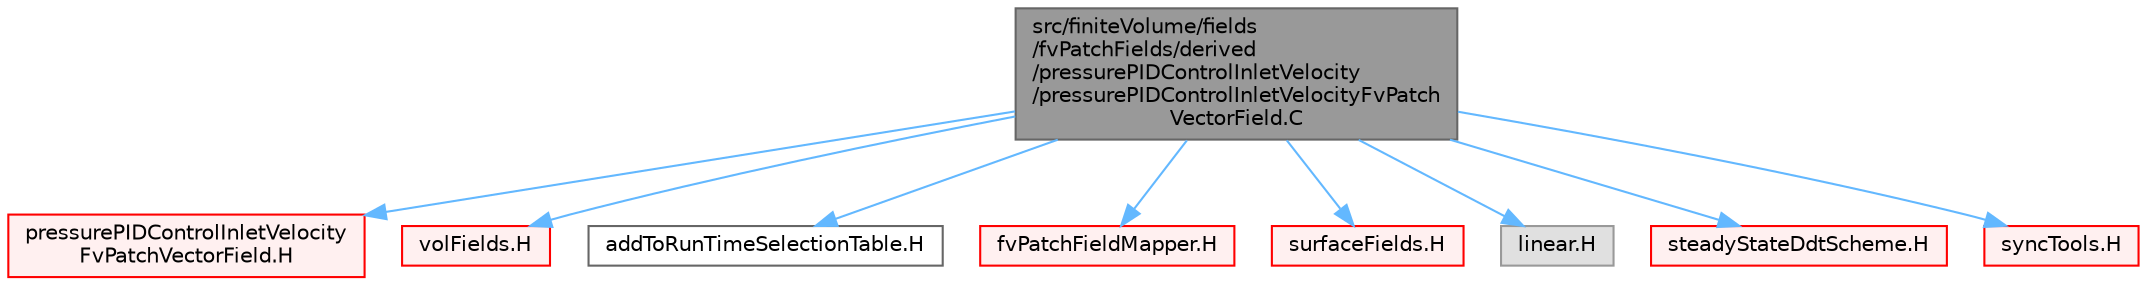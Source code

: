 digraph "src/finiteVolume/fields/fvPatchFields/derived/pressurePIDControlInletVelocity/pressurePIDControlInletVelocityFvPatchVectorField.C"
{
 // LATEX_PDF_SIZE
  bgcolor="transparent";
  edge [fontname=Helvetica,fontsize=10,labelfontname=Helvetica,labelfontsize=10];
  node [fontname=Helvetica,fontsize=10,shape=box,height=0.2,width=0.4];
  Node1 [id="Node000001",label="src/finiteVolume/fields\l/fvPatchFields/derived\l/pressurePIDControlInletVelocity\l/pressurePIDControlInletVelocityFvPatch\lVectorField.C",height=0.2,width=0.4,color="gray40", fillcolor="grey60", style="filled", fontcolor="black",tooltip=" "];
  Node1 -> Node2 [id="edge1_Node000001_Node000002",color="steelblue1",style="solid",tooltip=" "];
  Node2 [id="Node000002",label="pressurePIDControlInletVelocity\lFvPatchVectorField.H",height=0.2,width=0.4,color="red", fillcolor="#FFF0F0", style="filled",URL="$pressurePIDControlInletVelocityFvPatchVectorField_8H.html",tooltip=" "];
  Node1 -> Node269 [id="edge2_Node000001_Node000269",color="steelblue1",style="solid",tooltip=" "];
  Node269 [id="Node000269",label="volFields.H",height=0.2,width=0.4,color="red", fillcolor="#FFF0F0", style="filled",URL="$volFields_8H.html",tooltip=" "];
  Node1 -> Node383 [id="edge3_Node000001_Node000383",color="steelblue1",style="solid",tooltip=" "];
  Node383 [id="Node000383",label="addToRunTimeSelectionTable.H",height=0.2,width=0.4,color="grey40", fillcolor="white", style="filled",URL="$addToRunTimeSelectionTable_8H.html",tooltip="Macros for easy insertion into run-time selection tables."];
  Node1 -> Node384 [id="edge4_Node000001_Node000384",color="steelblue1",style="solid",tooltip=" "];
  Node384 [id="Node000384",label="fvPatchFieldMapper.H",height=0.2,width=0.4,color="red", fillcolor="#FFF0F0", style="filled",URL="$fvPatchFieldMapper_8H.html",tooltip=" "];
  Node1 -> Node385 [id="edge5_Node000001_Node000385",color="steelblue1",style="solid",tooltip=" "];
  Node385 [id="Node000385",label="surfaceFields.H",height=0.2,width=0.4,color="red", fillcolor="#FFF0F0", style="filled",URL="$surfaceFields_8H.html",tooltip="Foam::surfaceFields."];
  Node1 -> Node393 [id="edge6_Node000001_Node000393",color="steelblue1",style="solid",tooltip=" "];
  Node393 [id="Node000393",label="linear.H",height=0.2,width=0.4,color="grey60", fillcolor="#E0E0E0", style="filled",tooltip=" "];
  Node1 -> Node394 [id="edge7_Node000001_Node000394",color="steelblue1",style="solid",tooltip=" "];
  Node394 [id="Node000394",label="steadyStateDdtScheme.H",height=0.2,width=0.4,color="red", fillcolor="#FFF0F0", style="filled",URL="$steadyStateDdtScheme_8H.html",tooltip=" "];
  Node1 -> Node396 [id="edge8_Node000001_Node000396",color="steelblue1",style="solid",tooltip=" "];
  Node396 [id="Node000396",label="syncTools.H",height=0.2,width=0.4,color="red", fillcolor="#FFF0F0", style="filled",URL="$syncTools_8H.html",tooltip=" "];
}
